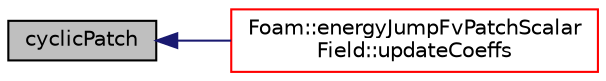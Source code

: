 digraph "cyclicPatch"
{
  bgcolor="transparent";
  edge [fontname="Helvetica",fontsize="10",labelfontname="Helvetica",labelfontsize="10"];
  node [fontname="Helvetica",fontsize="10",shape=record];
  rankdir="LR";
  Node1 [label="cyclicPatch",height=0.2,width=0.4,color="black", fillcolor="grey75", style="filled", fontcolor="black"];
  Node1 -> Node2 [dir="back",color="midnightblue",fontsize="10",style="solid",fontname="Helvetica"];
  Node2 [label="Foam::energyJumpFvPatchScalar\lField::updateCoeffs",height=0.2,width=0.4,color="red",URL="$a00645.html#a7e24eafac629d3733181cd942d4c902f",tooltip="Update the coefficients. "];
}
